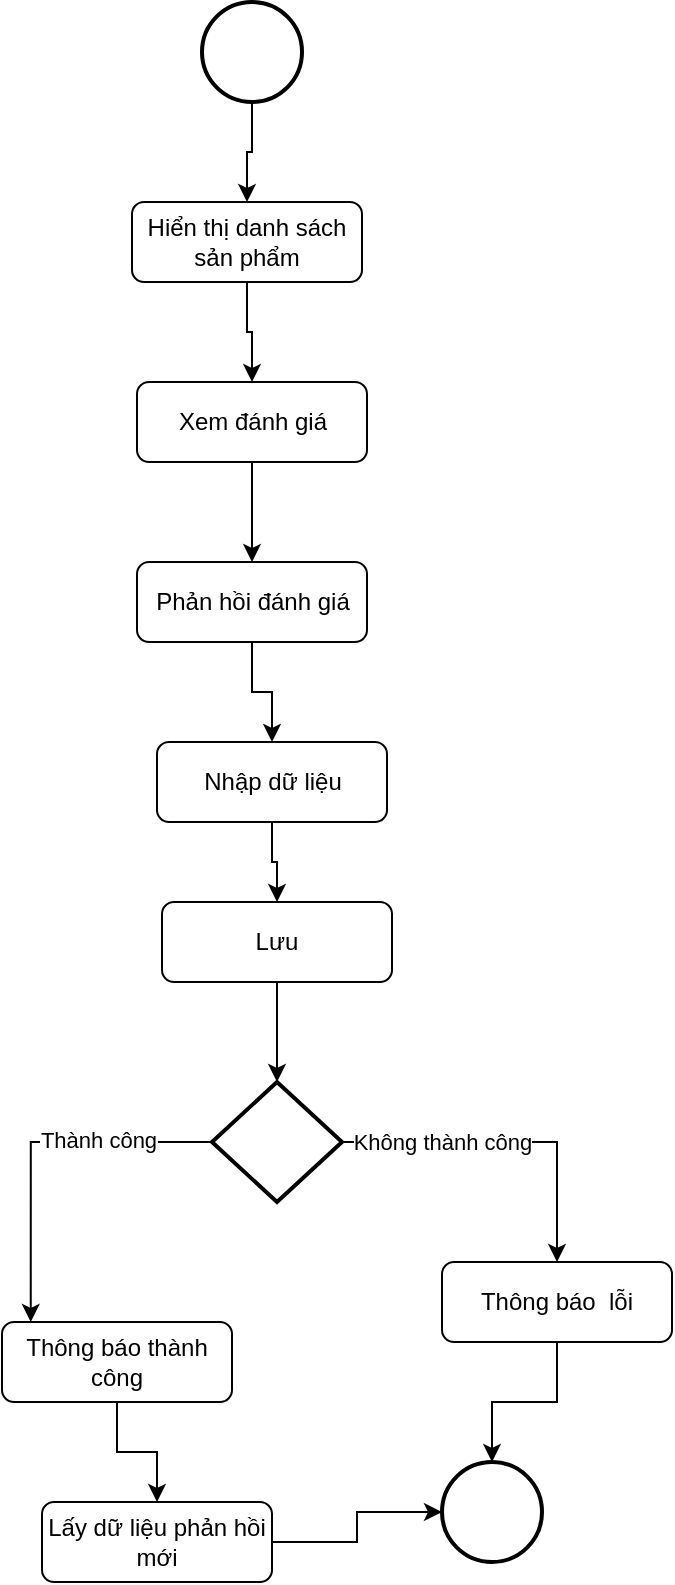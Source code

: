 <mxfile version="22.1.21" type="device">
  <diagram name="Page-1" id="rnr8XACH59fY1wrbSeEC">
    <mxGraphModel dx="1290" dy="621" grid="1" gridSize="10" guides="1" tooltips="1" connect="1" arrows="1" fold="1" page="1" pageScale="1" pageWidth="850" pageHeight="1100" math="0" shadow="0">
      <root>
        <mxCell id="0" />
        <mxCell id="1" parent="0" />
        <mxCell id="QjFFc2FTgE78o1idHpst-4" value="" style="edgeStyle=orthogonalEdgeStyle;rounded=0;orthogonalLoop=1;jettySize=auto;html=1;" edge="1" parent="1" source="QjFFc2FTgE78o1idHpst-1" target="QjFFc2FTgE78o1idHpst-3">
          <mxGeometry relative="1" as="geometry" />
        </mxCell>
        <mxCell id="QjFFc2FTgE78o1idHpst-1" value="" style="strokeWidth=2;html=1;shape=mxgraph.flowchart.start_2;whiteSpace=wrap;" vertex="1" parent="1">
          <mxGeometry x="330" y="120" width="50" height="50" as="geometry" />
        </mxCell>
        <mxCell id="QjFFc2FTgE78o1idHpst-2" value="" style="strokeWidth=2;html=1;shape=mxgraph.flowchart.start_2;whiteSpace=wrap;" vertex="1" parent="1">
          <mxGeometry x="450" y="850" width="50" height="50" as="geometry" />
        </mxCell>
        <mxCell id="QjFFc2FTgE78o1idHpst-6" value="" style="edgeStyle=orthogonalEdgeStyle;rounded=0;orthogonalLoop=1;jettySize=auto;html=1;" edge="1" parent="1" source="QjFFc2FTgE78o1idHpst-3" target="QjFFc2FTgE78o1idHpst-5">
          <mxGeometry relative="1" as="geometry" />
        </mxCell>
        <mxCell id="QjFFc2FTgE78o1idHpst-3" value="Hiển thị danh sách sản phẩm" style="rounded=1;whiteSpace=wrap;html=1;" vertex="1" parent="1">
          <mxGeometry x="295" y="220" width="115" height="40" as="geometry" />
        </mxCell>
        <mxCell id="QjFFc2FTgE78o1idHpst-8" value="" style="edgeStyle=orthogonalEdgeStyle;rounded=0;orthogonalLoop=1;jettySize=auto;html=1;" edge="1" parent="1" source="QjFFc2FTgE78o1idHpst-5" target="QjFFc2FTgE78o1idHpst-7">
          <mxGeometry relative="1" as="geometry" />
        </mxCell>
        <mxCell id="QjFFc2FTgE78o1idHpst-5" value="Xem đánh giá" style="rounded=1;whiteSpace=wrap;html=1;" vertex="1" parent="1">
          <mxGeometry x="297.5" y="310" width="115" height="40" as="geometry" />
        </mxCell>
        <mxCell id="QjFFc2FTgE78o1idHpst-10" value="" style="edgeStyle=orthogonalEdgeStyle;rounded=0;orthogonalLoop=1;jettySize=auto;html=1;" edge="1" parent="1" source="QjFFc2FTgE78o1idHpst-7" target="QjFFc2FTgE78o1idHpst-9">
          <mxGeometry relative="1" as="geometry" />
        </mxCell>
        <mxCell id="QjFFc2FTgE78o1idHpst-7" value="Phản hồi đánh giá" style="rounded=1;whiteSpace=wrap;html=1;" vertex="1" parent="1">
          <mxGeometry x="297.5" y="400" width="115" height="40" as="geometry" />
        </mxCell>
        <mxCell id="QjFFc2FTgE78o1idHpst-12" value="" style="edgeStyle=orthogonalEdgeStyle;rounded=0;orthogonalLoop=1;jettySize=auto;html=1;" edge="1" parent="1" source="QjFFc2FTgE78o1idHpst-9" target="QjFFc2FTgE78o1idHpst-11">
          <mxGeometry relative="1" as="geometry" />
        </mxCell>
        <mxCell id="QjFFc2FTgE78o1idHpst-9" value="Nhập dữ liệu" style="rounded=1;whiteSpace=wrap;html=1;" vertex="1" parent="1">
          <mxGeometry x="307.5" y="490" width="115" height="40" as="geometry" />
        </mxCell>
        <mxCell id="QjFFc2FTgE78o1idHpst-14" value="" style="edgeStyle=orthogonalEdgeStyle;rounded=0;orthogonalLoop=1;jettySize=auto;html=1;" edge="1" parent="1" source="QjFFc2FTgE78o1idHpst-11" target="QjFFc2FTgE78o1idHpst-13">
          <mxGeometry relative="1" as="geometry" />
        </mxCell>
        <mxCell id="QjFFc2FTgE78o1idHpst-11" value="Lưu" style="rounded=1;whiteSpace=wrap;html=1;" vertex="1" parent="1">
          <mxGeometry x="310" y="570" width="115" height="40" as="geometry" />
        </mxCell>
        <mxCell id="QjFFc2FTgE78o1idHpst-22" style="edgeStyle=orthogonalEdgeStyle;rounded=0;orthogonalLoop=1;jettySize=auto;html=1;" edge="1" parent="1" source="QjFFc2FTgE78o1idHpst-13" target="QjFFc2FTgE78o1idHpst-21">
          <mxGeometry relative="1" as="geometry" />
        </mxCell>
        <mxCell id="QjFFc2FTgE78o1idHpst-23" value="Không thành công" style="edgeLabel;html=1;align=center;verticalAlign=middle;resizable=0;points=[];" vertex="1" connectable="0" parent="QjFFc2FTgE78o1idHpst-22">
          <mxGeometry x="-0.477" y="-3" relative="1" as="geometry">
            <mxPoint x="6" y="-3" as="offset" />
          </mxGeometry>
        </mxCell>
        <mxCell id="QjFFc2FTgE78o1idHpst-13" value="" style="strokeWidth=2;html=1;shape=mxgraph.flowchart.decision;whiteSpace=wrap;" vertex="1" parent="1">
          <mxGeometry x="335" y="660" width="65" height="60" as="geometry" />
        </mxCell>
        <mxCell id="QjFFc2FTgE78o1idHpst-19" value="" style="edgeStyle=orthogonalEdgeStyle;rounded=0;orthogonalLoop=1;jettySize=auto;html=1;" edge="1" parent="1" source="QjFFc2FTgE78o1idHpst-15" target="QjFFc2FTgE78o1idHpst-18">
          <mxGeometry relative="1" as="geometry" />
        </mxCell>
        <mxCell id="QjFFc2FTgE78o1idHpst-15" value="Thông báo thành công" style="rounded=1;whiteSpace=wrap;html=1;" vertex="1" parent="1">
          <mxGeometry x="230" y="780" width="115" height="40" as="geometry" />
        </mxCell>
        <mxCell id="QjFFc2FTgE78o1idHpst-16" style="edgeStyle=orthogonalEdgeStyle;rounded=0;orthogonalLoop=1;jettySize=auto;html=1;entryX=0.125;entryY=0;entryDx=0;entryDy=0;entryPerimeter=0;exitX=0;exitY=0.5;exitDx=0;exitDy=0;exitPerimeter=0;" edge="1" parent="1" source="QjFFc2FTgE78o1idHpst-13" target="QjFFc2FTgE78o1idHpst-15">
          <mxGeometry relative="1" as="geometry" />
        </mxCell>
        <mxCell id="QjFFc2FTgE78o1idHpst-17" value="Thành công" style="edgeLabel;html=1;align=center;verticalAlign=middle;resizable=0;points=[];" vertex="1" connectable="0" parent="QjFFc2FTgE78o1idHpst-16">
          <mxGeometry x="-0.367" y="-1" relative="1" as="geometry">
            <mxPoint as="offset" />
          </mxGeometry>
        </mxCell>
        <mxCell id="QjFFc2FTgE78o1idHpst-20" value="" style="edgeStyle=orthogonalEdgeStyle;rounded=0;orthogonalLoop=1;jettySize=auto;html=1;" edge="1" parent="1" source="QjFFc2FTgE78o1idHpst-18" target="QjFFc2FTgE78o1idHpst-2">
          <mxGeometry relative="1" as="geometry" />
        </mxCell>
        <mxCell id="QjFFc2FTgE78o1idHpst-18" value="Lấy dữ liệu phản hồi mới" style="rounded=1;whiteSpace=wrap;html=1;" vertex="1" parent="1">
          <mxGeometry x="250" y="870" width="115" height="40" as="geometry" />
        </mxCell>
        <mxCell id="QjFFc2FTgE78o1idHpst-24" value="" style="edgeStyle=orthogonalEdgeStyle;rounded=0;orthogonalLoop=1;jettySize=auto;html=1;" edge="1" parent="1" source="QjFFc2FTgE78o1idHpst-21" target="QjFFc2FTgE78o1idHpst-2">
          <mxGeometry relative="1" as="geometry" />
        </mxCell>
        <mxCell id="QjFFc2FTgE78o1idHpst-21" value="Thông báo&amp;nbsp; lỗi" style="rounded=1;whiteSpace=wrap;html=1;" vertex="1" parent="1">
          <mxGeometry x="450" y="750" width="115" height="40" as="geometry" />
        </mxCell>
      </root>
    </mxGraphModel>
  </diagram>
</mxfile>
